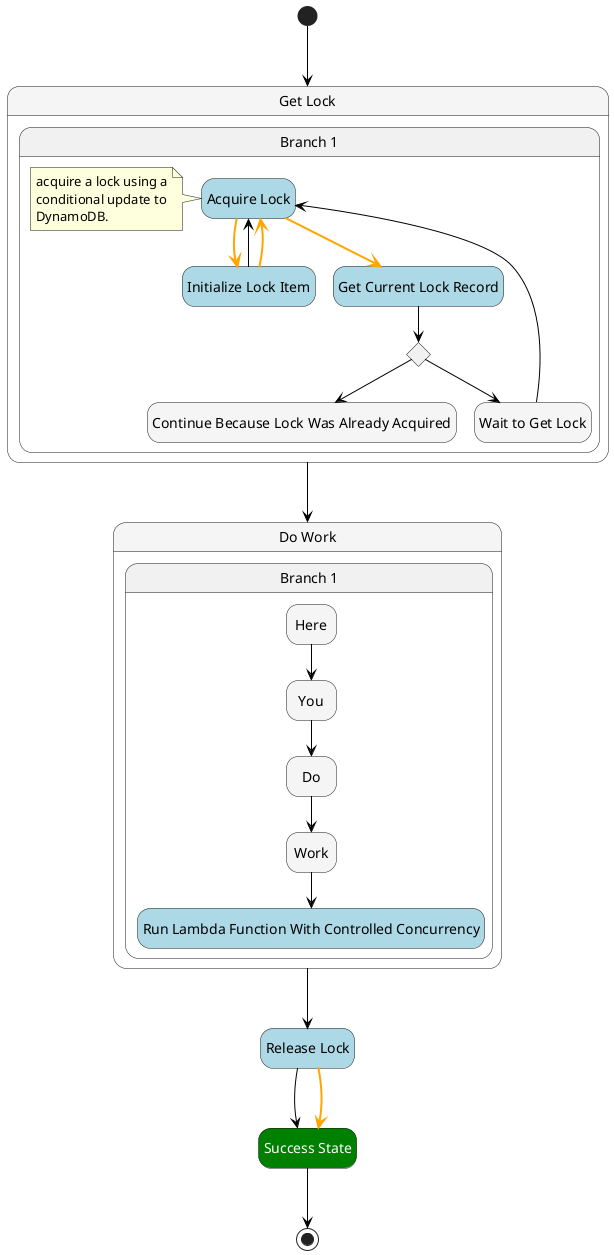 @startuml
hide empty description
skinparam ArrowColor #black
skinparam state {

    BackgroundColor<<Choice>> #whitesmoke
    FontColor<<Choice>> automatic

    BackgroundColor<<aslParallel>> #whitesmoke

    BackgroundColor<<aslPass>> #whitesmoke
    FontColor<<aslPass>> automatic

    BackgroundColor<<aslSucceed>> #green
    FontColor<<aslSucceed>> automatic

    BackgroundColor<<aslTask>> #lightblue
    FontColor<<aslTask>> automatic

    BackgroundColor<<aslWait>> #whitesmoke
    FontColor<<aslWait>> automatic
    BackgroundColor<<Compensate>> #orange
}
state "Get Lock" as state1<<aslParallel>> {
state "Branch 1" as state1_1 {
state "Acquire Lock" as state5<<aslTask>>
note left
  acquire a lock using a
  conditional update to
  DynamoDB.
end note
state "Initialize Lock Item" as state6<<aslTask>>
state "Get Current Lock Record" as state7<<aslTask>>
state "Check If Lock Already Acquired" as state8<<Choice>>
state "Continue Because Lock Was Already Acquired" as state9<<aslPass>>
state "Wait to Get Lock" as state10<<aslWait>>
}
}
state "Do Work" as state2<<aslParallel>> {
state "Branch 1" as state2_1 {
state "Here" as state11<<aslPass>>
state "You" as state12<<aslPass>>
state "Do" as state13<<aslPass>>
state "Work" as state14<<aslPass>>
state "Run Lambda Function With Controlled Concurrency" as state15<<aslTask>>
}
}
state "Release Lock" as state3<<aslTask>>
state "Success State" as state4<<aslSucceed>>
[*] --> state1
state1 --> state2
state2 --> state3
state3 --> state4
state3 -[bold,#orange]-> state4
state4 --> [*]
state5 -[bold,#orange]-> state6
state5 -[bold,#orange]-> state7
state6 --> state5
state6 -[bold,#orange]-> state5
state7 --> state8
state8 --> state9
state8 --> state10
state10 --> state5
state11 --> state12
state12 --> state13
state13 --> state14
state14 --> state15
@enduml
